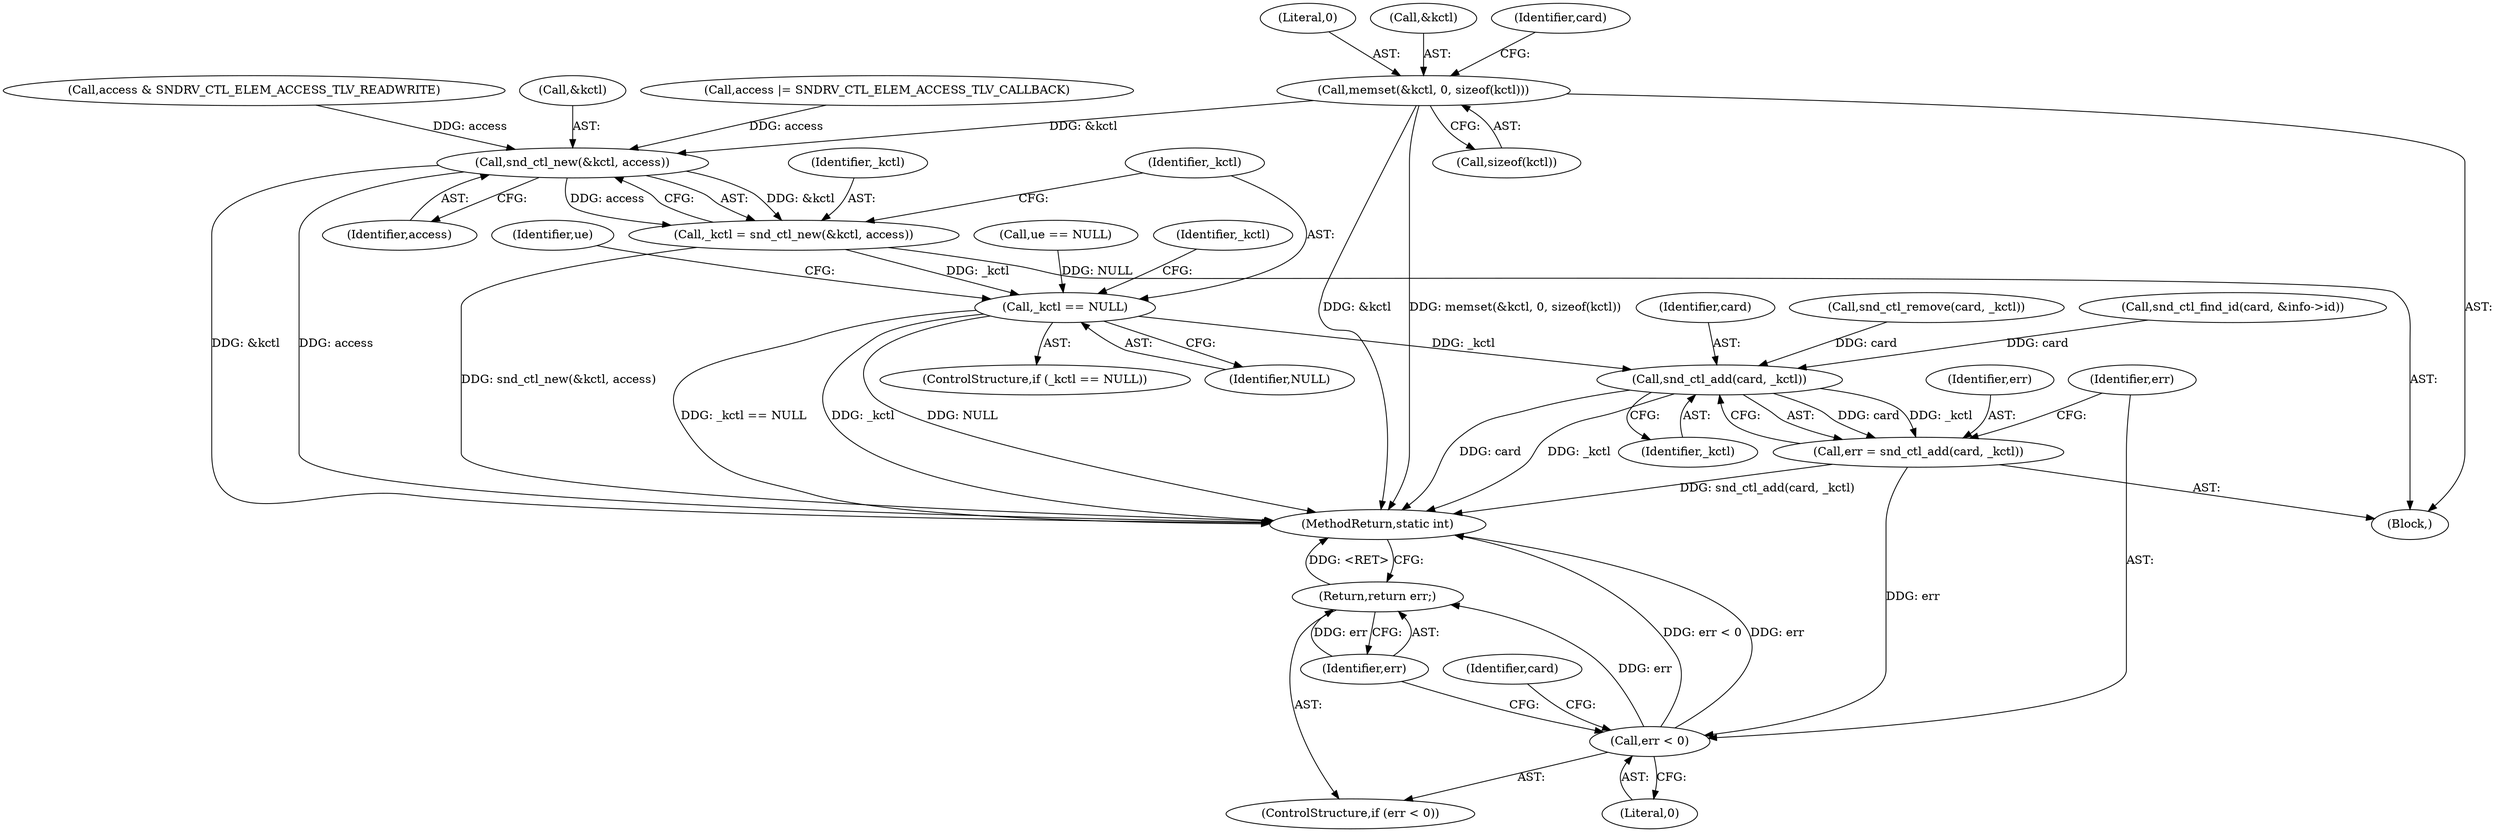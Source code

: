 digraph "0_linux_82262a46627bebb0febcc26664746c25cef08563@API" {
"1000164" [label="(Call,memset(&kctl, 0, sizeof(kctl)))"];
"1000476" [label="(Call,snd_ctl_new(&kctl, access))"];
"1000474" [label="(Call,_kctl = snd_ctl_new(&kctl, access))"];
"1000481" [label="(Call,_kctl == NULL)"];
"1000521" [label="(Call,snd_ctl_add(card, _kctl))"];
"1000519" [label="(Call,err = snd_ctl_add(card, _kctl))"];
"1000525" [label="(Call,err < 0)"];
"1000528" [label="(Return,return err;)"];
"1000476" [label="(Call,snd_ctl_new(&kctl, access))"];
"1000482" [label="(Identifier,_kctl)"];
"1000167" [label="(Literal,0)"];
"1000193" [label="(Call,snd_ctl_remove(card, _kctl))"];
"1000483" [label="(Identifier,NULL)"];
"1000295" [label="(Call,access |= SNDRV_CTL_ELEM_ACCESS_TLV_CALLBACK)"];
"1000519" [label="(Call,err = snd_ctl_add(card, _kctl))"];
"1000165" [label="(Call,&kctl)"];
"1000164" [label="(Call,memset(&kctl, 0, sizeof(kctl)))"];
"1000525" [label="(Call,err < 0)"];
"1000481" [label="(Call,_kctl == NULL)"];
"1000474" [label="(Call,_kctl = snd_ctl_new(&kctl, access))"];
"1000177" [label="(Call,snd_ctl_find_id(card, &info->id))"];
"1000479" [label="(Identifier,access)"];
"1000480" [label="(ControlStructure,if (_kctl == NULL))"];
"1000529" [label="(Identifier,err)"];
"1000284" [label="(Call,access & SNDRV_CTL_ELEM_ACCESS_TLV_READWRITE)"];
"1000528" [label="(Return,return err;)"];
"1000533" [label="(Identifier,card)"];
"1000407" [label="(Call,ue == NULL)"];
"1000521" [label="(Call,snd_ctl_add(card, _kctl))"];
"1000523" [label="(Identifier,_kctl)"];
"1000526" [label="(Identifier,err)"];
"1000496" [label="(Identifier,_kctl)"];
"1000520" [label="(Identifier,err)"];
"1000104" [label="(Block,)"];
"1000546" [label="(MethodReturn,static int)"];
"1000477" [label="(Call,&kctl)"];
"1000522" [label="(Identifier,card)"];
"1000173" [label="(Identifier,card)"];
"1000524" [label="(ControlStructure,if (err < 0))"];
"1000475" [label="(Identifier,_kctl)"];
"1000527" [label="(Literal,0)"];
"1000487" [label="(Identifier,ue)"];
"1000168" [label="(Call,sizeof(kctl))"];
"1000164" -> "1000104"  [label="AST: "];
"1000164" -> "1000168"  [label="CFG: "];
"1000165" -> "1000164"  [label="AST: "];
"1000167" -> "1000164"  [label="AST: "];
"1000168" -> "1000164"  [label="AST: "];
"1000173" -> "1000164"  [label="CFG: "];
"1000164" -> "1000546"  [label="DDG: memset(&kctl, 0, sizeof(kctl))"];
"1000164" -> "1000546"  [label="DDG: &kctl"];
"1000164" -> "1000476"  [label="DDG: &kctl"];
"1000476" -> "1000474"  [label="AST: "];
"1000476" -> "1000479"  [label="CFG: "];
"1000477" -> "1000476"  [label="AST: "];
"1000479" -> "1000476"  [label="AST: "];
"1000474" -> "1000476"  [label="CFG: "];
"1000476" -> "1000546"  [label="DDG: access"];
"1000476" -> "1000546"  [label="DDG: &kctl"];
"1000476" -> "1000474"  [label="DDG: &kctl"];
"1000476" -> "1000474"  [label="DDG: access"];
"1000284" -> "1000476"  [label="DDG: access"];
"1000295" -> "1000476"  [label="DDG: access"];
"1000474" -> "1000104"  [label="AST: "];
"1000475" -> "1000474"  [label="AST: "];
"1000482" -> "1000474"  [label="CFG: "];
"1000474" -> "1000546"  [label="DDG: snd_ctl_new(&kctl, access)"];
"1000474" -> "1000481"  [label="DDG: _kctl"];
"1000481" -> "1000480"  [label="AST: "];
"1000481" -> "1000483"  [label="CFG: "];
"1000482" -> "1000481"  [label="AST: "];
"1000483" -> "1000481"  [label="AST: "];
"1000487" -> "1000481"  [label="CFG: "];
"1000496" -> "1000481"  [label="CFG: "];
"1000481" -> "1000546"  [label="DDG: NULL"];
"1000481" -> "1000546"  [label="DDG: _kctl == NULL"];
"1000481" -> "1000546"  [label="DDG: _kctl"];
"1000407" -> "1000481"  [label="DDG: NULL"];
"1000481" -> "1000521"  [label="DDG: _kctl"];
"1000521" -> "1000519"  [label="AST: "];
"1000521" -> "1000523"  [label="CFG: "];
"1000522" -> "1000521"  [label="AST: "];
"1000523" -> "1000521"  [label="AST: "];
"1000519" -> "1000521"  [label="CFG: "];
"1000521" -> "1000546"  [label="DDG: card"];
"1000521" -> "1000546"  [label="DDG: _kctl"];
"1000521" -> "1000519"  [label="DDG: card"];
"1000521" -> "1000519"  [label="DDG: _kctl"];
"1000177" -> "1000521"  [label="DDG: card"];
"1000193" -> "1000521"  [label="DDG: card"];
"1000519" -> "1000104"  [label="AST: "];
"1000520" -> "1000519"  [label="AST: "];
"1000526" -> "1000519"  [label="CFG: "];
"1000519" -> "1000546"  [label="DDG: snd_ctl_add(card, _kctl)"];
"1000519" -> "1000525"  [label="DDG: err"];
"1000525" -> "1000524"  [label="AST: "];
"1000525" -> "1000527"  [label="CFG: "];
"1000526" -> "1000525"  [label="AST: "];
"1000527" -> "1000525"  [label="AST: "];
"1000529" -> "1000525"  [label="CFG: "];
"1000533" -> "1000525"  [label="CFG: "];
"1000525" -> "1000546"  [label="DDG: err < 0"];
"1000525" -> "1000546"  [label="DDG: err"];
"1000525" -> "1000528"  [label="DDG: err"];
"1000528" -> "1000524"  [label="AST: "];
"1000528" -> "1000529"  [label="CFG: "];
"1000529" -> "1000528"  [label="AST: "];
"1000546" -> "1000528"  [label="CFG: "];
"1000528" -> "1000546"  [label="DDG: <RET>"];
"1000529" -> "1000528"  [label="DDG: err"];
}
